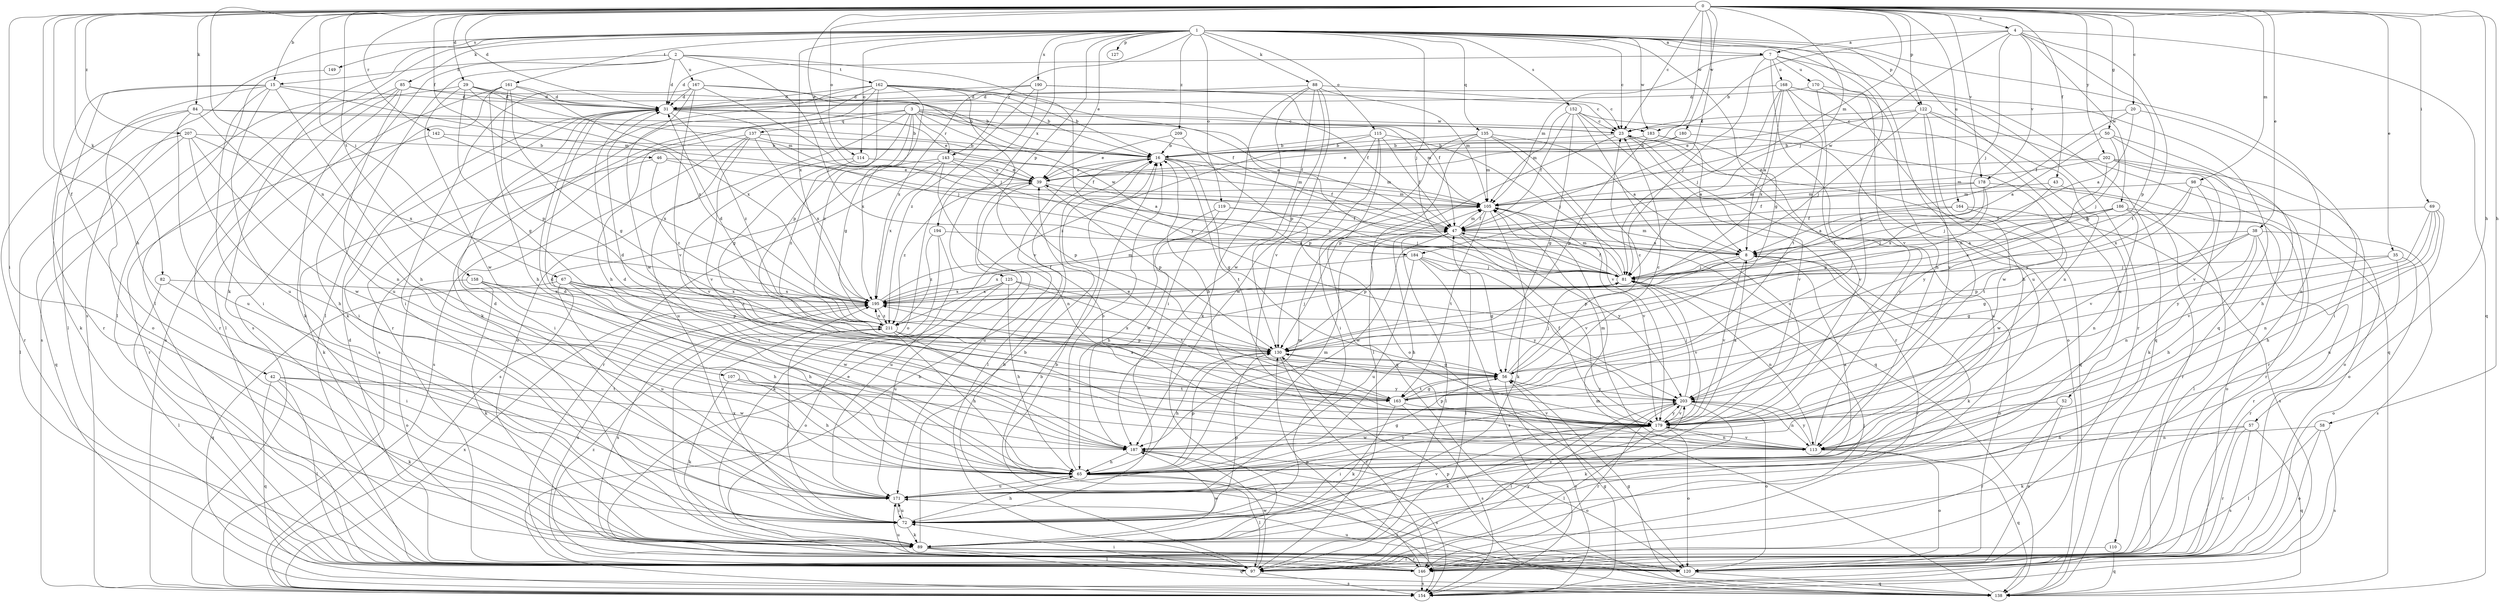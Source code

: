 strict digraph  {
0;
1;
2;
3;
4;
7;
8;
15;
16;
20;
23;
29;
31;
35;
38;
39;
42;
43;
46;
47;
50;
52;
56;
57;
58;
65;
67;
69;
72;
81;
82;
84;
85;
88;
89;
97;
98;
105;
107;
110;
113;
114;
115;
119;
120;
122;
125;
127;
130;
135;
137;
138;
142;
143;
146;
149;
152;
154;
158;
161;
162;
163;
164;
167;
168;
170;
171;
178;
179;
180;
183;
184;
186;
187;
190;
194;
195;
202;
203;
207;
209;
211;
0 -> 4  [label=a];
0 -> 15  [label=b];
0 -> 20  [label=c];
0 -> 23  [label=c];
0 -> 29  [label=d];
0 -> 31  [label=d];
0 -> 35  [label=e];
0 -> 38  [label=e];
0 -> 39  [label=e];
0 -> 42  [label=f];
0 -> 43  [label=f];
0 -> 46  [label=f];
0 -> 47  [label=f];
0 -> 50  [label=g];
0 -> 57  [label=h];
0 -> 58  [label=h];
0 -> 65  [label=h];
0 -> 67  [label=i];
0 -> 69  [label=i];
0 -> 72  [label=i];
0 -> 81  [label=j];
0 -> 82  [label=k];
0 -> 84  [label=k];
0 -> 98  [label=m];
0 -> 105  [label=m];
0 -> 107  [label=n];
0 -> 114  [label=o];
0 -> 122  [label=p];
0 -> 142  [label=r];
0 -> 158  [label=t];
0 -> 164  [label=u];
0 -> 178  [label=v];
0 -> 180  [label=w];
0 -> 183  [label=w];
0 -> 202  [label=y];
0 -> 207  [label=z];
1 -> 7  [label=a];
1 -> 23  [label=c];
1 -> 39  [label=e];
1 -> 52  [label=g];
1 -> 56  [label=g];
1 -> 81  [label=j];
1 -> 85  [label=k];
1 -> 88  [label=k];
1 -> 89  [label=k];
1 -> 97  [label=l];
1 -> 110  [label=n];
1 -> 113  [label=n];
1 -> 114  [label=o];
1 -> 115  [label=o];
1 -> 119  [label=o];
1 -> 122  [label=p];
1 -> 125  [label=p];
1 -> 127  [label=p];
1 -> 135  [label=q];
1 -> 143  [label=r];
1 -> 149  [label=s];
1 -> 152  [label=s];
1 -> 154  [label=s];
1 -> 161  [label=t];
1 -> 183  [label=w];
1 -> 190  [label=x];
1 -> 194  [label=x];
1 -> 195  [label=x];
1 -> 203  [label=y];
1 -> 209  [label=z];
2 -> 15  [label=b];
2 -> 31  [label=d];
2 -> 81  [label=j];
2 -> 97  [label=l];
2 -> 154  [label=s];
2 -> 162  [label=t];
2 -> 167  [label=u];
2 -> 203  [label=y];
3 -> 47  [label=f];
3 -> 56  [label=g];
3 -> 105  [label=m];
3 -> 120  [label=o];
3 -> 137  [label=q];
3 -> 143  [label=r];
3 -> 154  [label=s];
3 -> 183  [label=w];
3 -> 184  [label=w];
3 -> 195  [label=x];
3 -> 211  [label=z];
4 -> 7  [label=a];
4 -> 16  [label=b];
4 -> 81  [label=j];
4 -> 130  [label=p];
4 -> 138  [label=q];
4 -> 163  [label=t];
4 -> 178  [label=v];
4 -> 184  [label=w];
4 -> 186  [label=w];
7 -> 31  [label=d];
7 -> 81  [label=j];
7 -> 105  [label=m];
7 -> 138  [label=q];
7 -> 168  [label=u];
7 -> 170  [label=u];
7 -> 171  [label=u];
7 -> 179  [label=v];
8 -> 81  [label=j];
8 -> 89  [label=k];
8 -> 105  [label=m];
8 -> 120  [label=o];
8 -> 130  [label=p];
8 -> 179  [label=v];
15 -> 31  [label=d];
15 -> 65  [label=h];
15 -> 72  [label=i];
15 -> 97  [label=l];
15 -> 105  [label=m];
15 -> 120  [label=o];
15 -> 146  [label=r];
15 -> 171  [label=u];
16 -> 39  [label=e];
16 -> 47  [label=f];
16 -> 56  [label=g];
16 -> 97  [label=l];
16 -> 105  [label=m];
16 -> 163  [label=t];
20 -> 8  [label=a];
20 -> 23  [label=c];
20 -> 47  [label=f];
20 -> 72  [label=i];
23 -> 16  [label=b];
23 -> 130  [label=p];
23 -> 138  [label=q];
23 -> 171  [label=u];
23 -> 179  [label=v];
29 -> 16  [label=b];
29 -> 31  [label=d];
29 -> 56  [label=g];
29 -> 105  [label=m];
29 -> 154  [label=s];
29 -> 187  [label=w];
29 -> 195  [label=x];
31 -> 23  [label=c];
31 -> 39  [label=e];
31 -> 72  [label=i];
31 -> 81  [label=j];
31 -> 211  [label=z];
35 -> 56  [label=g];
35 -> 81  [label=j];
35 -> 120  [label=o];
35 -> 146  [label=r];
38 -> 8  [label=a];
38 -> 56  [label=g];
38 -> 65  [label=h];
38 -> 113  [label=n];
38 -> 130  [label=p];
38 -> 146  [label=r];
38 -> 154  [label=s];
39 -> 105  [label=m];
39 -> 130  [label=p];
39 -> 171  [label=u];
39 -> 211  [label=z];
42 -> 89  [label=k];
42 -> 97  [label=l];
42 -> 138  [label=q];
42 -> 163  [label=t];
42 -> 187  [label=w];
43 -> 81  [label=j];
43 -> 105  [label=m];
43 -> 146  [label=r];
46 -> 8  [label=a];
46 -> 39  [label=e];
46 -> 89  [label=k];
46 -> 211  [label=z];
47 -> 8  [label=a];
47 -> 65  [label=h];
47 -> 97  [label=l];
47 -> 105  [label=m];
47 -> 130  [label=p];
47 -> 179  [label=v];
47 -> 187  [label=w];
47 -> 203  [label=y];
50 -> 8  [label=a];
50 -> 16  [label=b];
50 -> 65  [label=h];
50 -> 81  [label=j];
50 -> 179  [label=v];
52 -> 120  [label=o];
52 -> 146  [label=r];
52 -> 179  [label=v];
56 -> 23  [label=c];
56 -> 81  [label=j];
56 -> 154  [label=s];
56 -> 163  [label=t];
56 -> 203  [label=y];
57 -> 89  [label=k];
57 -> 113  [label=n];
57 -> 138  [label=q];
57 -> 146  [label=r];
57 -> 154  [label=s];
58 -> 97  [label=l];
58 -> 113  [label=n];
58 -> 120  [label=o];
58 -> 154  [label=s];
65 -> 8  [label=a];
65 -> 16  [label=b];
65 -> 31  [label=d];
65 -> 56  [label=g];
65 -> 97  [label=l];
65 -> 105  [label=m];
65 -> 130  [label=p];
65 -> 154  [label=s];
65 -> 171  [label=u];
65 -> 203  [label=y];
67 -> 65  [label=h];
67 -> 130  [label=p];
67 -> 138  [label=q];
67 -> 163  [label=t];
67 -> 171  [label=u];
67 -> 195  [label=x];
67 -> 211  [label=z];
69 -> 47  [label=f];
69 -> 65  [label=h];
69 -> 113  [label=n];
69 -> 171  [label=u];
69 -> 179  [label=v];
69 -> 203  [label=y];
72 -> 65  [label=h];
72 -> 89  [label=k];
72 -> 130  [label=p];
72 -> 171  [label=u];
72 -> 179  [label=v];
72 -> 195  [label=x];
72 -> 203  [label=y];
81 -> 39  [label=e];
81 -> 47  [label=f];
81 -> 105  [label=m];
81 -> 113  [label=n];
81 -> 179  [label=v];
81 -> 195  [label=x];
82 -> 72  [label=i];
82 -> 97  [label=l];
82 -> 195  [label=x];
84 -> 16  [label=b];
84 -> 23  [label=c];
84 -> 89  [label=k];
84 -> 113  [label=n];
84 -> 146  [label=r];
84 -> 171  [label=u];
85 -> 16  [label=b];
85 -> 31  [label=d];
85 -> 89  [label=k];
85 -> 146  [label=r];
85 -> 154  [label=s];
85 -> 171  [label=u];
88 -> 23  [label=c];
88 -> 31  [label=d];
88 -> 72  [label=i];
88 -> 89  [label=k];
88 -> 105  [label=m];
88 -> 130  [label=p];
88 -> 179  [label=v];
88 -> 187  [label=w];
89 -> 16  [label=b];
89 -> 97  [label=l];
89 -> 120  [label=o];
89 -> 138  [label=q];
89 -> 146  [label=r];
89 -> 187  [label=w];
97 -> 16  [label=b];
97 -> 72  [label=i];
97 -> 81  [label=j];
97 -> 154  [label=s];
97 -> 187  [label=w];
97 -> 203  [label=y];
98 -> 105  [label=m];
98 -> 120  [label=o];
98 -> 163  [label=t];
98 -> 179  [label=v];
98 -> 195  [label=x];
105 -> 47  [label=f];
105 -> 89  [label=k];
105 -> 163  [label=t];
105 -> 179  [label=v];
107 -> 65  [label=h];
107 -> 89  [label=k];
107 -> 163  [label=t];
107 -> 203  [label=y];
110 -> 97  [label=l];
110 -> 138  [label=q];
113 -> 23  [label=c];
113 -> 31  [label=d];
113 -> 105  [label=m];
113 -> 120  [label=o];
113 -> 130  [label=p];
113 -> 138  [label=q];
113 -> 179  [label=v];
113 -> 203  [label=y];
114 -> 39  [label=e];
114 -> 179  [label=v];
114 -> 211  [label=z];
115 -> 16  [label=b];
115 -> 47  [label=f];
115 -> 81  [label=j];
115 -> 130  [label=p];
115 -> 138  [label=q];
115 -> 187  [label=w];
115 -> 211  [label=z];
119 -> 47  [label=f];
119 -> 65  [label=h];
119 -> 81  [label=j];
119 -> 187  [label=w];
120 -> 16  [label=b];
120 -> 138  [label=q];
120 -> 171  [label=u];
120 -> 195  [label=x];
122 -> 23  [label=c];
122 -> 39  [label=e];
122 -> 81  [label=j];
122 -> 113  [label=n];
122 -> 138  [label=q];
122 -> 179  [label=v];
122 -> 187  [label=w];
125 -> 65  [label=h];
125 -> 120  [label=o];
125 -> 163  [label=t];
125 -> 171  [label=u];
125 -> 195  [label=x];
125 -> 203  [label=y];
130 -> 56  [label=g];
130 -> 65  [label=h];
130 -> 146  [label=r];
130 -> 179  [label=v];
130 -> 195  [label=x];
135 -> 8  [label=a];
135 -> 16  [label=b];
135 -> 72  [label=i];
135 -> 97  [label=l];
135 -> 105  [label=m];
135 -> 138  [label=q];
135 -> 179  [label=v];
137 -> 16  [label=b];
137 -> 47  [label=f];
137 -> 72  [label=i];
137 -> 154  [label=s];
137 -> 171  [label=u];
137 -> 179  [label=v];
137 -> 195  [label=x];
138 -> 16  [label=b];
138 -> 56  [label=g];
138 -> 105  [label=m];
138 -> 130  [label=p];
142 -> 16  [label=b];
142 -> 146  [label=r];
142 -> 195  [label=x];
143 -> 39  [label=e];
143 -> 105  [label=m];
143 -> 113  [label=n];
143 -> 130  [label=p];
143 -> 146  [label=r];
143 -> 154  [label=s];
143 -> 195  [label=x];
146 -> 31  [label=d];
146 -> 39  [label=e];
146 -> 130  [label=p];
146 -> 154  [label=s];
146 -> 171  [label=u];
146 -> 195  [label=x];
146 -> 211  [label=z];
149 -> 97  [label=l];
152 -> 23  [label=c];
152 -> 47  [label=f];
152 -> 56  [label=g];
152 -> 105  [label=m];
152 -> 120  [label=o];
152 -> 146  [label=r];
152 -> 171  [label=u];
154 -> 16  [label=b];
154 -> 56  [label=g];
154 -> 195  [label=x];
158 -> 65  [label=h];
158 -> 89  [label=k];
158 -> 120  [label=o];
158 -> 187  [label=w];
158 -> 195  [label=x];
161 -> 31  [label=d];
161 -> 56  [label=g];
161 -> 65  [label=h];
161 -> 89  [label=k];
161 -> 97  [label=l];
161 -> 130  [label=p];
161 -> 195  [label=x];
162 -> 8  [label=a];
162 -> 16  [label=b];
162 -> 31  [label=d];
162 -> 47  [label=f];
162 -> 56  [label=g];
162 -> 65  [label=h];
162 -> 89  [label=k];
162 -> 130  [label=p];
162 -> 146  [label=r];
162 -> 179  [label=v];
163 -> 23  [label=c];
163 -> 31  [label=d];
163 -> 39  [label=e];
163 -> 56  [label=g];
163 -> 89  [label=k];
163 -> 154  [label=s];
163 -> 179  [label=v];
163 -> 195  [label=x];
164 -> 8  [label=a];
164 -> 47  [label=f];
164 -> 154  [label=s];
164 -> 187  [label=w];
167 -> 16  [label=b];
167 -> 31  [label=d];
167 -> 47  [label=f];
167 -> 72  [label=i];
167 -> 81  [label=j];
167 -> 179  [label=v];
167 -> 187  [label=w];
168 -> 8  [label=a];
168 -> 31  [label=d];
168 -> 81  [label=j];
168 -> 138  [label=q];
168 -> 146  [label=r];
168 -> 163  [label=t];
168 -> 171  [label=u];
168 -> 195  [label=x];
170 -> 31  [label=d];
170 -> 65  [label=h];
170 -> 113  [label=n];
170 -> 163  [label=t];
171 -> 31  [label=d];
171 -> 72  [label=i];
171 -> 105  [label=m];
178 -> 47  [label=f];
178 -> 105  [label=m];
178 -> 130  [label=p];
178 -> 146  [label=r];
178 -> 195  [label=x];
179 -> 8  [label=a];
179 -> 16  [label=b];
179 -> 47  [label=f];
179 -> 72  [label=i];
179 -> 89  [label=k];
179 -> 97  [label=l];
179 -> 113  [label=n];
179 -> 120  [label=o];
179 -> 187  [label=w];
179 -> 203  [label=y];
180 -> 16  [label=b];
180 -> 39  [label=e];
180 -> 203  [label=y];
183 -> 8  [label=a];
183 -> 16  [label=b];
183 -> 130  [label=p];
183 -> 179  [label=v];
184 -> 56  [label=g];
184 -> 81  [label=j];
184 -> 97  [label=l];
184 -> 154  [label=s];
184 -> 171  [label=u];
184 -> 195  [label=x];
186 -> 47  [label=f];
186 -> 81  [label=j];
186 -> 97  [label=l];
186 -> 113  [label=n];
186 -> 120  [label=o];
186 -> 195  [label=x];
187 -> 31  [label=d];
187 -> 65  [label=h];
187 -> 120  [label=o];
187 -> 154  [label=s];
190 -> 23  [label=c];
190 -> 31  [label=d];
190 -> 47  [label=f];
190 -> 120  [label=o];
190 -> 195  [label=x];
190 -> 211  [label=z];
194 -> 8  [label=a];
194 -> 89  [label=k];
194 -> 171  [label=u];
194 -> 211  [label=z];
195 -> 47  [label=f];
195 -> 105  [label=m];
195 -> 211  [label=z];
202 -> 39  [label=e];
202 -> 89  [label=k];
202 -> 105  [label=m];
202 -> 120  [label=o];
202 -> 146  [label=r];
202 -> 203  [label=y];
203 -> 81  [label=j];
203 -> 89  [label=k];
203 -> 97  [label=l];
203 -> 113  [label=n];
203 -> 120  [label=o];
203 -> 146  [label=r];
203 -> 179  [label=v];
207 -> 16  [label=b];
207 -> 65  [label=h];
207 -> 97  [label=l];
207 -> 138  [label=q];
207 -> 187  [label=w];
207 -> 195  [label=x];
209 -> 16  [label=b];
209 -> 39  [label=e];
209 -> 120  [label=o];
211 -> 31  [label=d];
211 -> 65  [label=h];
211 -> 72  [label=i];
211 -> 81  [label=j];
211 -> 113  [label=n];
211 -> 130  [label=p];
211 -> 195  [label=x];
}
